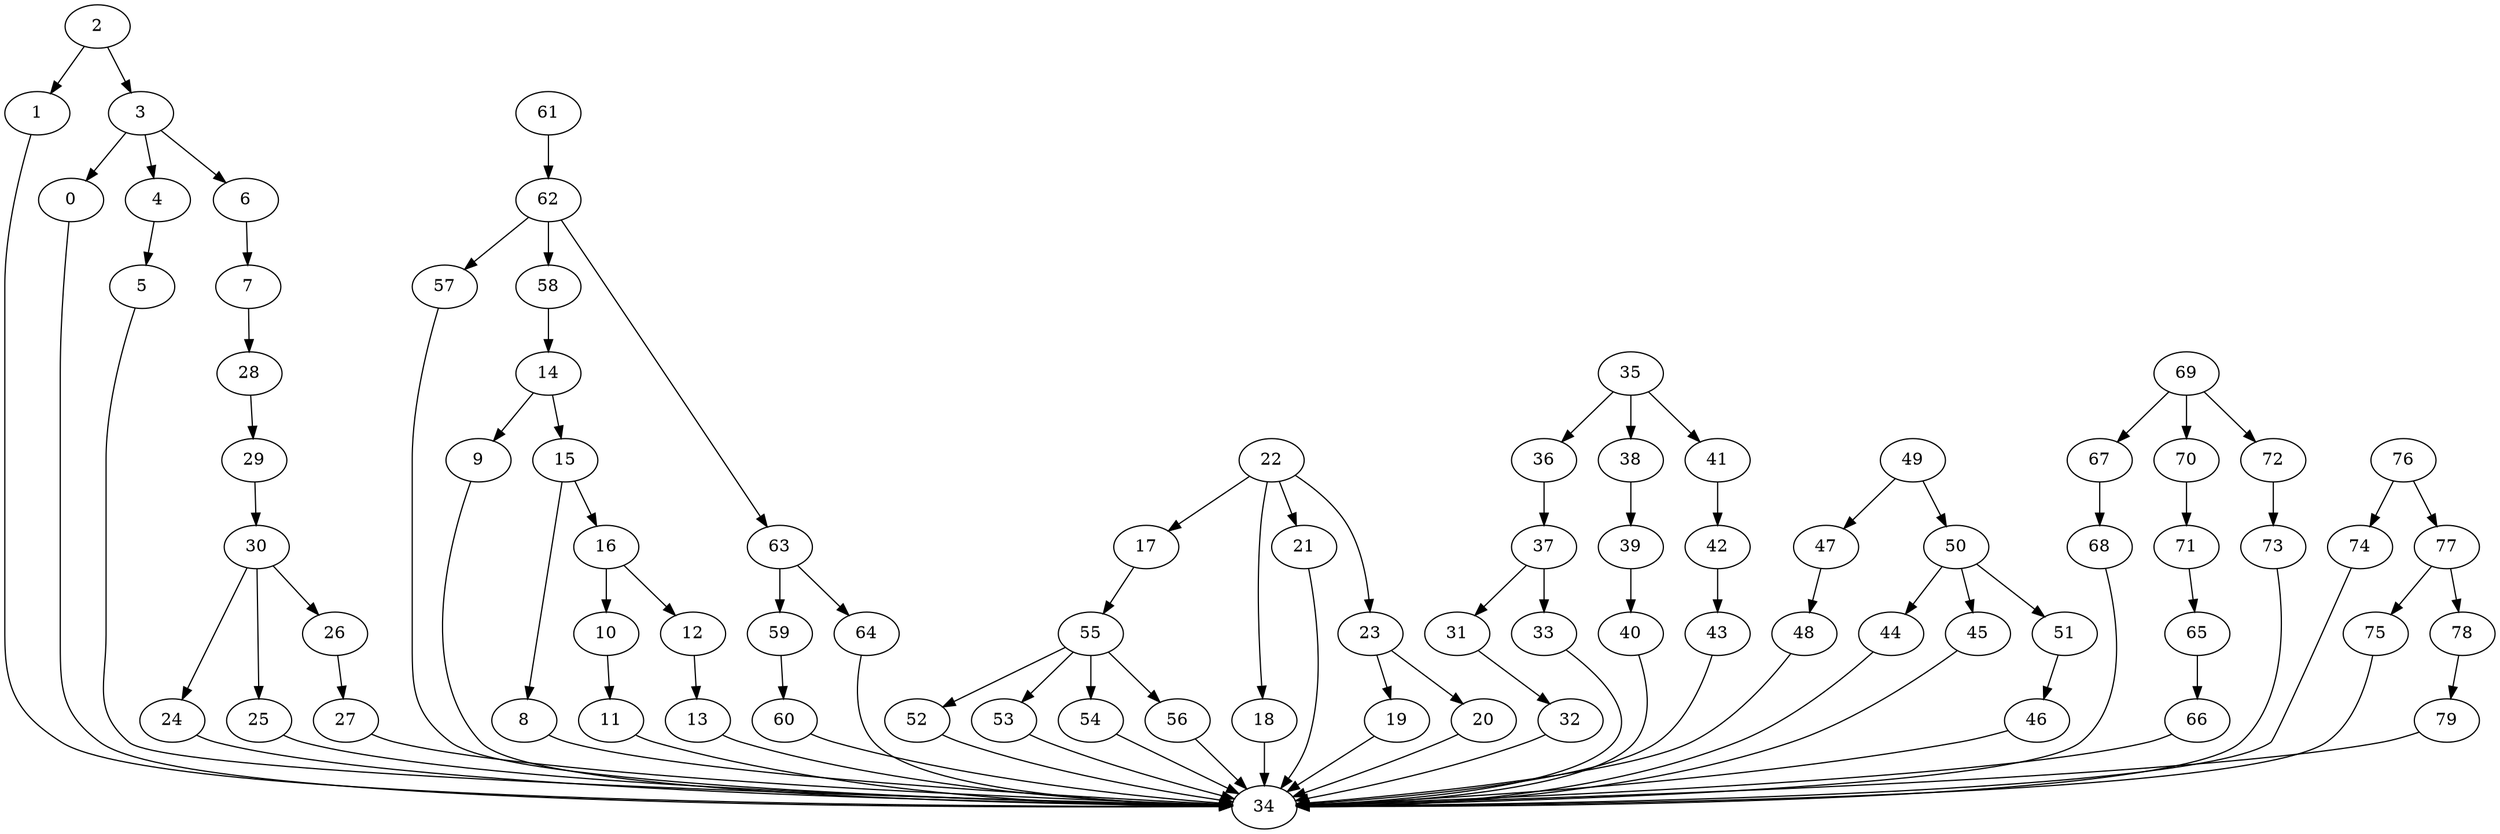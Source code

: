 strict digraph  {
0 [exec=100];
1 [exec=155];
2 [exec=187];
3 [exec=188];
4 [exec=74];
5 [exec=99];
6 [exec=194];
7 [exec=191];
8 [exec=163];
9 [exec=74];
10 [exec=100];
11 [exec=124];
12 [exec=74];
13 [exec=61];
14 [exec=200];
15 [exec=101];
16 [exec=142];
17 [exec=112];
18 [exec=160];
19 [exec=127];
20 [exec=141];
21 [exec=200];
22 [exec=80];
23 [exec=72];
24 [exec=103];
25 [exec=183];
26 [exec=53];
27 [exec=98];
28 [exec=93];
29 [exec=54];
30 [exec=135];
31 [exec=185];
32 [exec=149];
33 [exec=124];
34 [exec=82];
35 [exec=175];
36 [exec=63];
37 [exec=97];
38 [exec=158];
39 [exec=151];
40 [exec=74];
41 [exec=162];
42 [exec=112];
43 [exec=72];
44 [exec=182];
45 [exec=159];
46 [exec=170];
47 [exec=127];
48 [exec=154];
49 [exec=71];
50 [exec=99];
51 [exec=118];
52 [exec=195];
53 [exec=78];
54 [exec=144];
55 [exec=142];
56 [exec=177];
57 [exec=184];
58 [exec=175];
59 [exec=69];
60 [exec=170];
61 [exec=109];
62 [exec=75];
63 [exec=144];
64 [exec=142];
65 [exec=74];
66 [exec=76];
67 [exec=61];
68 [exec=172];
69 [exec=168];
70 [exec=67];
71 [exec=57];
72 [exec=191];
73 [exec=82];
74 [exec=172];
75 [exec=162];
76 [exec=164];
77 [exec=192];
78 [exec=120];
79 [exec=172];
0 -> 34  [comm=12];
1 -> 34  [comm=18];
2 -> 3  [comm=12];
2 -> 1  [comm=14];
3 -> 0  [comm=7];
3 -> 4  [comm=20];
3 -> 6  [comm=7];
4 -> 5  [comm=6];
5 -> 34  [comm=10];
6 -> 7  [comm=19];
7 -> 28  [comm=8];
8 -> 34  [comm=8];
9 -> 34  [comm=10];
10 -> 11  [comm=6];
11 -> 34  [comm=5];
12 -> 13  [comm=18];
13 -> 34  [comm=14];
14 -> 15  [comm=13];
14 -> 9  [comm=19];
15 -> 16  [comm=12];
15 -> 8  [comm=11];
16 -> 10  [comm=11];
16 -> 12  [comm=13];
17 -> 55  [comm=5];
18 -> 34  [comm=13];
19 -> 34  [comm=15];
20 -> 34  [comm=7];
21 -> 34  [comm=6];
22 -> 23  [comm=16];
22 -> 17  [comm=16];
22 -> 18  [comm=8];
22 -> 21  [comm=12];
23 -> 19  [comm=5];
23 -> 20  [comm=16];
24 -> 34  [comm=15];
25 -> 34  [comm=18];
26 -> 27  [comm=6];
27 -> 34  [comm=16];
28 -> 29  [comm=9];
29 -> 30  [comm=5];
30 -> 24  [comm=5];
30 -> 25  [comm=15];
30 -> 26  [comm=7];
31 -> 32  [comm=20];
32 -> 34  [comm=5];
33 -> 34  [comm=19];
35 -> 36  [comm=13];
35 -> 38  [comm=7];
35 -> 41  [comm=13];
36 -> 37  [comm=12];
37 -> 31  [comm=9];
37 -> 33  [comm=9];
38 -> 39  [comm=18];
39 -> 40  [comm=10];
40 -> 34  [comm=12];
41 -> 42  [comm=17];
42 -> 43  [comm=18];
43 -> 34  [comm=20];
44 -> 34  [comm=13];
45 -> 34  [comm=13];
46 -> 34  [comm=9];
47 -> 48  [comm=14];
48 -> 34  [comm=6];
49 -> 50  [comm=11];
49 -> 47  [comm=19];
50 -> 51  [comm=8];
50 -> 44  [comm=10];
50 -> 45  [comm=8];
51 -> 46  [comm=5];
52 -> 34  [comm=10];
53 -> 34  [comm=8];
54 -> 34  [comm=9];
55 -> 56  [comm=17];
55 -> 52  [comm=20];
55 -> 53  [comm=20];
55 -> 54  [comm=20];
56 -> 34  [comm=11];
57 -> 34  [comm=17];
58 -> 14  [comm=9];
59 -> 60  [comm=19];
60 -> 34  [comm=5];
61 -> 62  [comm=15];
62 -> 63  [comm=18];
62 -> 57  [comm=13];
62 -> 58  [comm=15];
63 -> 64  [comm=9];
63 -> 59  [comm=14];
64 -> 34  [comm=16];
65 -> 66  [comm=16];
66 -> 34  [comm=12];
67 -> 68  [comm=5];
68 -> 34  [comm=14];
69 -> 70  [comm=10];
69 -> 67  [comm=7];
69 -> 72  [comm=18];
70 -> 71  [comm=12];
71 -> 65  [comm=7];
72 -> 73  [comm=11];
73 -> 34  [comm=17];
74 -> 34  [comm=18];
75 -> 34  [comm=9];
76 -> 77  [comm=9];
76 -> 74  [comm=6];
77 -> 75  [comm=20];
77 -> 78  [comm=16];
78 -> 79  [comm=15];
79 -> 34  [comm=17];
}
